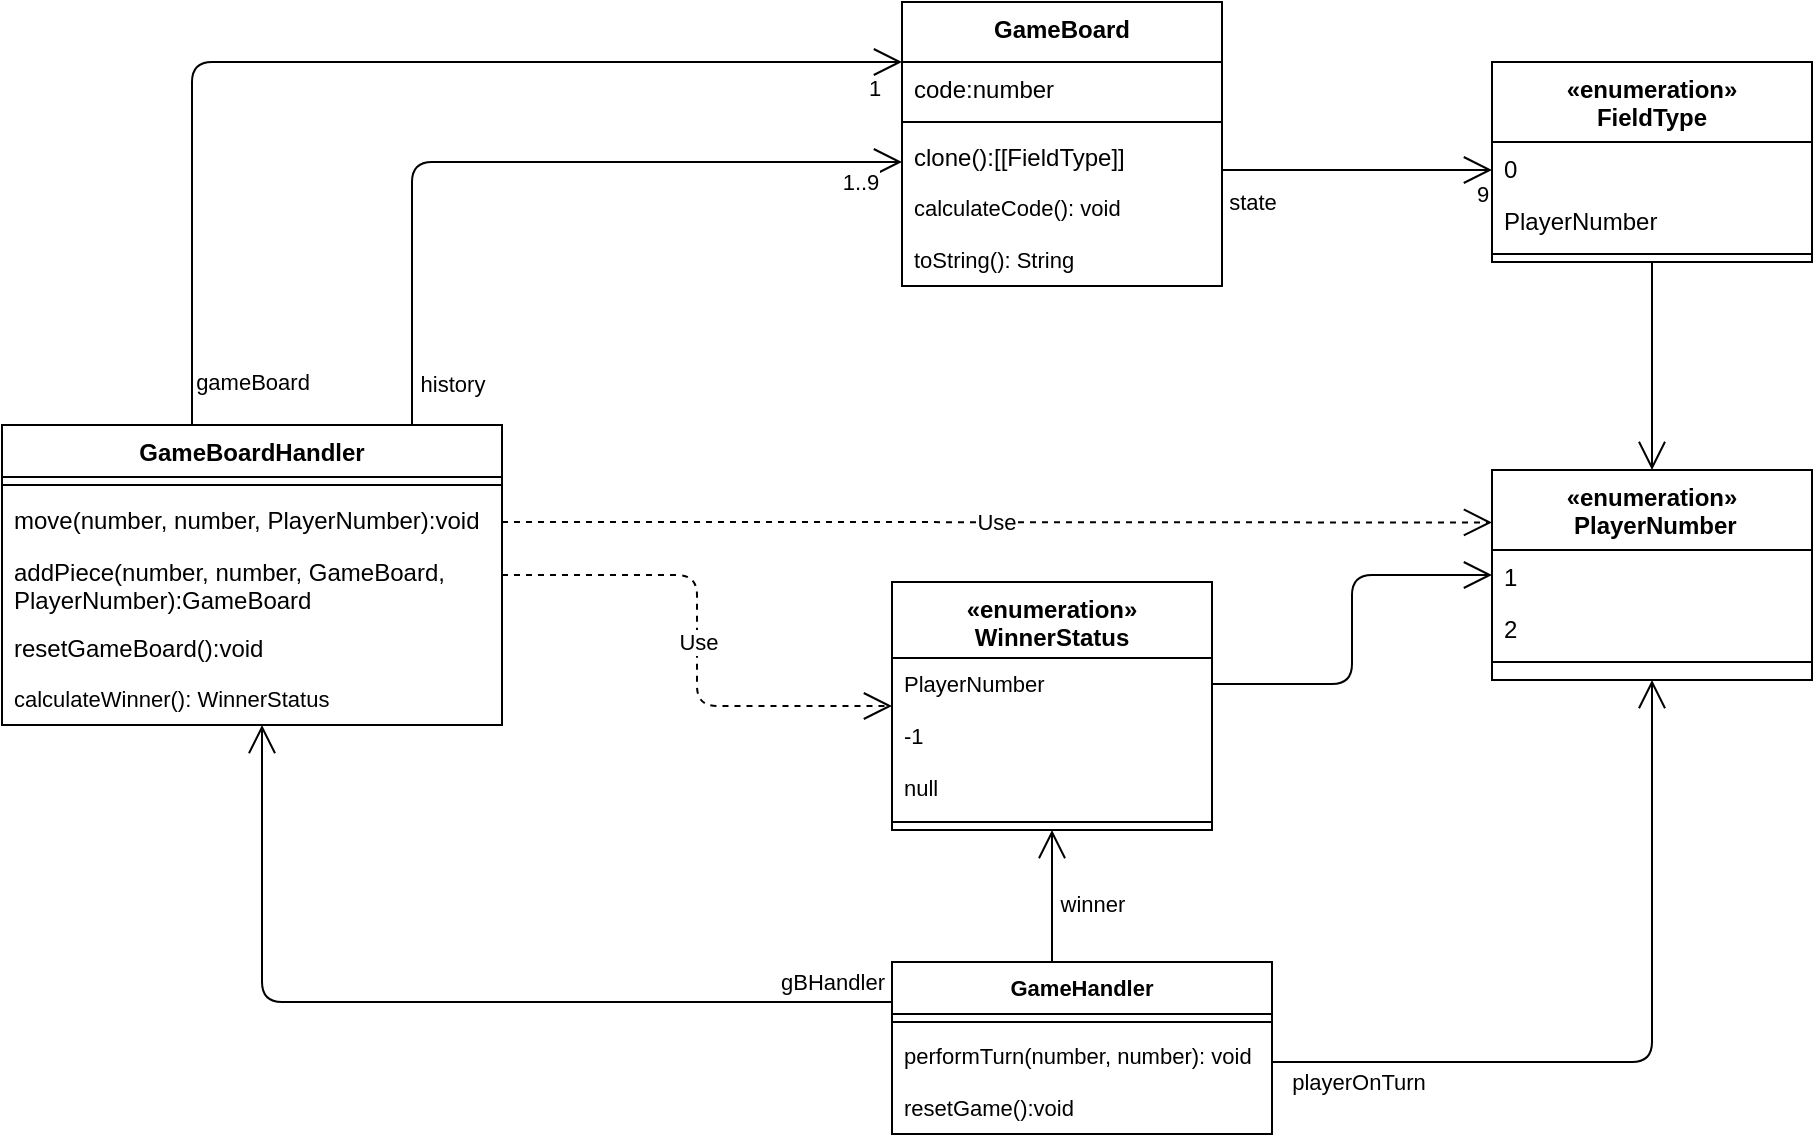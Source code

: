 <mxfile>
    <diagram id="C5RBs43oDa-KdzZeNtuy" name="Page-1">
        <mxGraphModel dx="1406" dy="779" grid="1" gridSize="10" guides="1" tooltips="1" connect="1" arrows="1" fold="1" page="1" pageScale="1" pageWidth="1000" pageHeight="1169" math="0" shadow="0">
            <root>
                <mxCell id="WIyWlLk6GJQsqaUBKTNV-0"/>
                <mxCell id="WIyWlLk6GJQsqaUBKTNV-1" parent="WIyWlLk6GJQsqaUBKTNV-0"/>
                <mxCell id="EAVS1l4svdh8p03qjxk4-39" value="GameBoard" style="swimlane;fontStyle=1;align=center;verticalAlign=top;childLayout=stackLayout;horizontal=1;startSize=30;horizontalStack=0;resizeParent=1;resizeLast=0;collapsible=1;marginBottom=0;rounded=0;shadow=0;strokeWidth=1;" parent="WIyWlLk6GJQsqaUBKTNV-1" vertex="1">
                    <mxGeometry x="485" y="110" width="160" height="142" as="geometry">
                        <mxRectangle x="120" y="360" width="160" height="26" as="alternateBounds"/>
                    </mxGeometry>
                </mxCell>
                <mxCell id="EAVS1l4svdh8p03qjxk4-41" value="code:number" style="text;align=left;verticalAlign=top;spacingLeft=4;spacingRight=4;overflow=hidden;rotatable=0;points=[[0,0.5],[1,0.5]];portConstraint=eastwest;rounded=0;shadow=0;html=0;" parent="EAVS1l4svdh8p03qjxk4-39" vertex="1">
                    <mxGeometry y="30" width="160" height="26" as="geometry"/>
                </mxCell>
                <mxCell id="EAVS1l4svdh8p03qjxk4-42" value="" style="line;html=1;strokeWidth=1;align=left;verticalAlign=middle;spacingTop=-1;spacingLeft=3;spacingRight=3;rotatable=0;labelPosition=right;points=[];portConstraint=eastwest;" parent="EAVS1l4svdh8p03qjxk4-39" vertex="1">
                    <mxGeometry y="56" width="160" height="8" as="geometry"/>
                </mxCell>
                <mxCell id="EAVS1l4svdh8p03qjxk4-43" value="clone():[[FieldType]]" style="text;align=left;verticalAlign=top;spacingLeft=4;spacingRight=4;overflow=hidden;rotatable=0;points=[[0,0.5],[1,0.5]];portConstraint=eastwest;fontStyle=0" parent="EAVS1l4svdh8p03qjxk4-39" vertex="1">
                    <mxGeometry y="64" width="160" height="26" as="geometry"/>
                </mxCell>
                <mxCell id="EAVS1l4svdh8p03qjxk4-44" value="calculateCode(): void" style="text;strokeColor=none;fillColor=none;align=left;verticalAlign=top;spacingLeft=4;spacingRight=4;overflow=hidden;rotatable=0;points=[[0,0.5],[1,0.5]];portConstraint=eastwest;fontFamily=Helvetica;fontSize=11;fontColor=default;" parent="EAVS1l4svdh8p03qjxk4-39" vertex="1">
                    <mxGeometry y="90" width="160" height="26" as="geometry"/>
                </mxCell>
                <mxCell id="EAVS1l4svdh8p03qjxk4-45" value="toString(): String" style="text;strokeColor=none;fillColor=none;align=left;verticalAlign=top;spacingLeft=4;spacingRight=4;overflow=hidden;rotatable=0;points=[[0,0.5],[1,0.5]];portConstraint=eastwest;fontFamily=Helvetica;fontSize=11;fontColor=default;" parent="EAVS1l4svdh8p03qjxk4-39" vertex="1">
                    <mxGeometry y="116" width="160" height="26" as="geometry"/>
                </mxCell>
                <mxCell id="EAVS1l4svdh8p03qjxk4-46" value="GameBoardHandler" style="swimlane;fontStyle=1;align=center;verticalAlign=top;childLayout=stackLayout;horizontal=1;startSize=26;horizontalStack=0;resizeParent=1;resizeLast=0;collapsible=1;marginBottom=0;rounded=0;shadow=0;strokeWidth=1;" parent="WIyWlLk6GJQsqaUBKTNV-1" vertex="1">
                    <mxGeometry x="35" y="321.5" width="250" height="150" as="geometry">
                        <mxRectangle x="120" y="360" width="160" height="26" as="alternateBounds"/>
                    </mxGeometry>
                </mxCell>
                <mxCell id="EAVS1l4svdh8p03qjxk4-49" value="" style="line;html=1;strokeWidth=1;align=left;verticalAlign=middle;spacingTop=-1;spacingLeft=3;spacingRight=3;rotatable=0;labelPosition=right;points=[];portConstraint=eastwest;" parent="EAVS1l4svdh8p03qjxk4-46" vertex="1">
                    <mxGeometry y="26" width="250" height="8" as="geometry"/>
                </mxCell>
                <mxCell id="EAVS1l4svdh8p03qjxk4-50" value="move(number, number, PlayerNumber):void" style="text;align=left;verticalAlign=top;spacingLeft=4;spacingRight=4;overflow=hidden;rotatable=0;points=[[0,0.5],[1,0.5]];portConstraint=eastwest;fontStyle=0" parent="EAVS1l4svdh8p03qjxk4-46" vertex="1">
                    <mxGeometry y="34" width="250" height="26" as="geometry"/>
                </mxCell>
                <mxCell id="EAVS1l4svdh8p03qjxk4-51" value="addPiece(number, number, GameBoard, &#10;PlayerNumber):GameBoard" style="text;strokeColor=none;fillColor=none;align=left;verticalAlign=top;spacingLeft=4;spacingRight=4;overflow=hidden;rotatable=0;points=[[0,0.5],[1,0.5]];portConstraint=eastwest;" parent="EAVS1l4svdh8p03qjxk4-46" vertex="1">
                    <mxGeometry y="60" width="250" height="38" as="geometry"/>
                </mxCell>
                <mxCell id="EAVS1l4svdh8p03qjxk4-52" value="resetGameBoard():void" style="text;strokeColor=none;fillColor=none;align=left;verticalAlign=top;spacingLeft=4;spacingRight=4;overflow=hidden;rotatable=0;points=[[0,0.5],[1,0.5]];portConstraint=eastwest;" parent="EAVS1l4svdh8p03qjxk4-46" vertex="1">
                    <mxGeometry y="98" width="250" height="26" as="geometry"/>
                </mxCell>
                <mxCell id="EAVS1l4svdh8p03qjxk4-53" value="calculateWinner(): WinnerStatus" style="text;strokeColor=none;fillColor=none;align=left;verticalAlign=top;spacingLeft=4;spacingRight=4;overflow=hidden;rotatable=0;points=[[0,0.5],[1,0.5]];portConstraint=eastwest;fontFamily=Helvetica;fontSize=11;fontColor=default;" parent="EAVS1l4svdh8p03qjxk4-46" vertex="1">
                    <mxGeometry y="124" width="250" height="26" as="geometry"/>
                </mxCell>
                <mxCell id="EAVS1l4svdh8p03qjxk4-54" value="«enumeration»&#10; PlayerNumber" style="swimlane;fontStyle=1;align=center;verticalAlign=top;childLayout=stackLayout;horizontal=1;startSize=40;horizontalStack=0;resizeParent=1;resizeLast=0;collapsible=1;marginBottom=0;rounded=0;shadow=0;strokeWidth=1;" parent="WIyWlLk6GJQsqaUBKTNV-1" vertex="1">
                    <mxGeometry x="780" y="344" width="160" height="105" as="geometry">
                        <mxRectangle x="120" y="360" width="160" height="26" as="alternateBounds"/>
                    </mxGeometry>
                </mxCell>
                <mxCell id="EAVS1l4svdh8p03qjxk4-55" value="1" style="text;align=left;verticalAlign=top;spacingLeft=4;spacingRight=4;overflow=hidden;rotatable=0;points=[[0,0.5],[1,0.5]];portConstraint=eastwest;" parent="EAVS1l4svdh8p03qjxk4-54" vertex="1">
                    <mxGeometry y="40" width="160" height="26" as="geometry"/>
                </mxCell>
                <mxCell id="EAVS1l4svdh8p03qjxk4-56" value="2" style="text;align=left;verticalAlign=top;spacingLeft=4;spacingRight=4;overflow=hidden;rotatable=0;points=[[0,0.5],[1,0.5]];portConstraint=eastwest;rounded=0;shadow=0;html=0;" parent="EAVS1l4svdh8p03qjxk4-54" vertex="1">
                    <mxGeometry y="66" width="160" height="26" as="geometry"/>
                </mxCell>
                <mxCell id="EAVS1l4svdh8p03qjxk4-57" value="" style="line;html=1;strokeWidth=1;align=left;verticalAlign=middle;spacingTop=-1;spacingLeft=3;spacingRight=3;rotatable=0;labelPosition=right;points=[];portConstraint=eastwest;" parent="EAVS1l4svdh8p03qjxk4-54" vertex="1">
                    <mxGeometry y="92" width="160" height="8" as="geometry"/>
                </mxCell>
                <mxCell id="EAVS1l4svdh8p03qjxk4-58" value="«enumeration»&#10;FieldType" style="swimlane;fontStyle=1;align=center;verticalAlign=top;childLayout=stackLayout;horizontal=1;startSize=40;horizontalStack=0;resizeParent=1;resizeParentMax=0;resizeLast=0;collapsible=1;marginBottom=0;" parent="WIyWlLk6GJQsqaUBKTNV-1" vertex="1">
                    <mxGeometry x="780" y="140" width="160" height="100" as="geometry"/>
                </mxCell>
                <mxCell id="EAVS1l4svdh8p03qjxk4-59" value="0" style="text;strokeColor=none;fillColor=none;align=left;verticalAlign=top;spacingLeft=4;spacingRight=4;overflow=hidden;rotatable=0;points=[[0,0.5],[1,0.5]];portConstraint=eastwest;" parent="EAVS1l4svdh8p03qjxk4-58" vertex="1">
                    <mxGeometry y="40" width="160" height="26" as="geometry"/>
                </mxCell>
                <mxCell id="EAVS1l4svdh8p03qjxk4-60" value="PlayerNumber" style="text;strokeColor=none;fillColor=none;align=left;verticalAlign=top;spacingLeft=4;spacingRight=4;overflow=hidden;rotatable=0;points=[[0,0.5],[1,0.5]];portConstraint=eastwest;" parent="EAVS1l4svdh8p03qjxk4-58" vertex="1">
                    <mxGeometry y="66" width="160" height="26" as="geometry"/>
                </mxCell>
                <mxCell id="EAVS1l4svdh8p03qjxk4-61" value="" style="line;strokeWidth=1;fillColor=none;align=left;verticalAlign=middle;spacingTop=-1;spacingLeft=3;spacingRight=3;rotatable=0;labelPosition=right;points=[];portConstraint=eastwest;strokeColor=inherit;" parent="EAVS1l4svdh8p03qjxk4-58" vertex="1">
                    <mxGeometry y="92" width="160" height="8" as="geometry"/>
                </mxCell>
                <mxCell id="EAVS1l4svdh8p03qjxk4-63" value="state" style="endArrow=open;endSize=12;html=1;edgeStyle=orthogonalEdgeStyle;" parent="WIyWlLk6GJQsqaUBKTNV-1" source="EAVS1l4svdh8p03qjxk4-39" target="EAVS1l4svdh8p03qjxk4-58" edge="1">
                    <mxGeometry x="-0.778" y="-16" width="160" relative="1" as="geometry">
                        <mxPoint x="345" y="470" as="sourcePoint"/>
                        <mxPoint x="505" y="470" as="targetPoint"/>
                        <Array as="points">
                            <mxPoint x="770" y="194"/>
                            <mxPoint x="770" y="194"/>
                        </Array>
                        <mxPoint as="offset"/>
                    </mxGeometry>
                </mxCell>
                <mxCell id="6" value="9" style="edgeLabel;html=1;align=center;verticalAlign=middle;resizable=0;points=[];" parent="EAVS1l4svdh8p03qjxk4-63" vertex="1" connectable="0">
                    <mxGeometry x="0.738" y="-3" relative="1" as="geometry">
                        <mxPoint x="12" y="9" as="offset"/>
                    </mxGeometry>
                </mxCell>
                <mxCell id="EAVS1l4svdh8p03qjxk4-64" value="" style="endArrow=open;endSize=12;html=1;edgeStyle=orthogonalEdgeStyle;" parent="WIyWlLk6GJQsqaUBKTNV-1" source="EAVS1l4svdh8p03qjxk4-58" target="EAVS1l4svdh8p03qjxk4-54" edge="1">
                    <mxGeometry width="160" relative="1" as="geometry">
                        <mxPoint x="345" y="470" as="sourcePoint"/>
                        <mxPoint x="505" y="470" as="targetPoint"/>
                    </mxGeometry>
                </mxCell>
                <mxCell id="EAVS1l4svdh8p03qjxk4-65" value="«enumeration»&#10;WinnerStatus" style="swimlane;fontStyle=1;align=center;verticalAlign=top;childLayout=stackLayout;horizontal=1;startSize=38;horizontalStack=0;resizeParent=1;resizeParentMax=0;resizeLast=0;collapsible=1;marginBottom=0;fontFamily=Helvetica;fontSize=12;fontColor=default;" parent="WIyWlLk6GJQsqaUBKTNV-1" vertex="1">
                    <mxGeometry x="480" y="400" width="160" height="124" as="geometry"/>
                </mxCell>
                <mxCell id="EAVS1l4svdh8p03qjxk4-66" value="PlayerNumber" style="text;strokeColor=none;fillColor=none;align=left;verticalAlign=top;spacingLeft=4;spacingRight=4;overflow=hidden;rotatable=0;points=[[0,0.5],[1,0.5]];portConstraint=eastwest;fontFamily=Helvetica;fontSize=11;fontColor=default;" parent="EAVS1l4svdh8p03qjxk4-65" vertex="1">
                    <mxGeometry y="38" width="160" height="26" as="geometry"/>
                </mxCell>
                <mxCell id="EAVS1l4svdh8p03qjxk4-67" value="-1" style="text;strokeColor=none;fillColor=none;align=left;verticalAlign=top;spacingLeft=4;spacingRight=4;overflow=hidden;rotatable=0;points=[[0,0.5],[1,0.5]];portConstraint=eastwest;fontFamily=Helvetica;fontSize=11;fontColor=default;" parent="EAVS1l4svdh8p03qjxk4-65" vertex="1">
                    <mxGeometry y="64" width="160" height="26" as="geometry"/>
                </mxCell>
                <mxCell id="EAVS1l4svdh8p03qjxk4-68" value="null" style="text;strokeColor=none;fillColor=none;align=left;verticalAlign=top;spacingLeft=4;spacingRight=4;overflow=hidden;rotatable=0;points=[[0,0.5],[1,0.5]];portConstraint=eastwest;fontFamily=Helvetica;fontSize=11;fontColor=default;" parent="EAVS1l4svdh8p03qjxk4-65" vertex="1">
                    <mxGeometry y="90" width="160" height="26" as="geometry"/>
                </mxCell>
                <mxCell id="EAVS1l4svdh8p03qjxk4-69" value="" style="line;strokeWidth=1;fillColor=none;align=left;verticalAlign=middle;spacingTop=-1;spacingLeft=3;spacingRight=3;rotatable=0;labelPosition=right;points=[];portConstraint=eastwest;strokeColor=inherit;fontFamily=Helvetica;fontSize=11;fontColor=default;" parent="EAVS1l4svdh8p03qjxk4-65" vertex="1">
                    <mxGeometry y="116" width="160" height="8" as="geometry"/>
                </mxCell>
                <mxCell id="EAVS1l4svdh8p03qjxk4-70" value="Use" style="endArrow=open;endSize=12;dashed=1;html=1;rounded=1;labelBackgroundColor=default;strokeColor=default;fontFamily=Helvetica;fontSize=11;fontColor=default;shape=connector;edgeStyle=elbowEdgeStyle;" parent="WIyWlLk6GJQsqaUBKTNV-1" source="EAVS1l4svdh8p03qjxk4-46" target="EAVS1l4svdh8p03qjxk4-65" edge="1">
                    <mxGeometry width="160" relative="1" as="geometry">
                        <mxPoint x="345" y="470" as="sourcePoint"/>
                        <mxPoint x="505" y="470" as="targetPoint"/>
                    </mxGeometry>
                </mxCell>
                <mxCell id="EAVS1l4svdh8p03qjxk4-71" value="" style="endArrow=open;endSize=12;html=1;rounded=1;labelBackgroundColor=default;strokeColor=default;fontFamily=Helvetica;fontSize=11;fontColor=default;shape=connector;edgeStyle=elbowEdgeStyle;" parent="WIyWlLk6GJQsqaUBKTNV-1" source="EAVS1l4svdh8p03qjxk4-66" target="EAVS1l4svdh8p03qjxk4-54" edge="1">
                    <mxGeometry width="160" relative="1" as="geometry">
                        <mxPoint x="345" y="470" as="sourcePoint"/>
                        <mxPoint x="505" y="470" as="targetPoint"/>
                    </mxGeometry>
                </mxCell>
                <mxCell id="EAVS1l4svdh8p03qjxk4-72" value="GameHandler" style="swimlane;fontStyle=1;align=center;verticalAlign=top;childLayout=stackLayout;horizontal=1;startSize=26;horizontalStack=0;resizeParent=1;resizeParentMax=0;resizeLast=0;collapsible=1;marginBottom=0;fontFamily=Helvetica;fontSize=11;fontColor=default;" parent="WIyWlLk6GJQsqaUBKTNV-1" vertex="1">
                    <mxGeometry x="480" y="590" width="190" height="86" as="geometry"/>
                </mxCell>
                <mxCell id="EAVS1l4svdh8p03qjxk4-76" value="" style="line;strokeWidth=1;fillColor=none;align=left;verticalAlign=middle;spacingTop=-1;spacingLeft=3;spacingRight=3;rotatable=0;labelPosition=right;points=[];portConstraint=eastwest;strokeColor=inherit;fontFamily=Helvetica;fontSize=11;fontColor=default;" parent="EAVS1l4svdh8p03qjxk4-72" vertex="1">
                    <mxGeometry y="26" width="190" height="8" as="geometry"/>
                </mxCell>
                <mxCell id="EAVS1l4svdh8p03qjxk4-77" value="performTurn(number, number): void" style="text;strokeColor=none;fillColor=none;align=left;verticalAlign=top;spacingLeft=4;spacingRight=4;overflow=hidden;rotatable=0;points=[[0,0.5],[1,0.5]];portConstraint=eastwest;fontFamily=Helvetica;fontSize=11;fontColor=default;" parent="EAVS1l4svdh8p03qjxk4-72" vertex="1">
                    <mxGeometry y="34" width="190" height="26" as="geometry"/>
                </mxCell>
                <mxCell id="EAVS1l4svdh8p03qjxk4-78" value="resetGame():void" style="text;strokeColor=none;fillColor=none;align=left;verticalAlign=top;spacingLeft=4;spacingRight=4;overflow=hidden;rotatable=0;points=[[0,0.5],[1,0.5]];portConstraint=eastwest;fontFamily=Helvetica;fontSize=11;fontColor=default;" parent="EAVS1l4svdh8p03qjxk4-72" vertex="1">
                    <mxGeometry y="60" width="190" height="26" as="geometry"/>
                </mxCell>
                <mxCell id="EAVS1l4svdh8p03qjxk4-79" value="gBHandler" style="endArrow=open;endSize=12;html=1;rounded=1;labelBackgroundColor=default;strokeColor=default;fontFamily=Helvetica;fontSize=11;fontColor=default;shape=connector;edgeStyle=elbowEdgeStyle;" parent="WIyWlLk6GJQsqaUBKTNV-1" source="EAVS1l4svdh8p03qjxk4-72" target="EAVS1l4svdh8p03qjxk4-46" edge="1">
                    <mxGeometry x="-0.868" y="-10" width="160" relative="1" as="geometry">
                        <mxPoint x="355" y="680" as="sourcePoint"/>
                        <mxPoint x="515" y="680" as="targetPoint"/>
                        <Array as="points">
                            <mxPoint x="165" y="610"/>
                            <mxPoint x="165" y="670"/>
                        </Array>
                        <mxPoint as="offset"/>
                    </mxGeometry>
                </mxCell>
                <mxCell id="EAVS1l4svdh8p03qjxk4-80" value="winner" style="endArrow=open;endSize=12;html=1;rounded=1;labelBackgroundColor=default;strokeColor=default;fontFamily=Helvetica;fontSize=11;fontColor=default;shape=connector;edgeStyle=elbowEdgeStyle;" parent="WIyWlLk6GJQsqaUBKTNV-1" source="EAVS1l4svdh8p03qjxk4-72" target="EAVS1l4svdh8p03qjxk4-65" edge="1">
                    <mxGeometry x="-0.091" y="-20" width="160" relative="1" as="geometry">
                        <mxPoint x="575" y="570" as="sourcePoint"/>
                        <mxPoint x="645" y="680" as="targetPoint"/>
                        <Array as="points">
                            <mxPoint x="560" y="560"/>
                            <mxPoint x="520" y="530"/>
                        </Array>
                        <mxPoint y="1" as="offset"/>
                    </mxGeometry>
                </mxCell>
                <mxCell id="0" value="" style="endArrow=open;endFill=1;endSize=12;html=1;edgeStyle=elbowEdgeStyle;" parent="WIyWlLk6GJQsqaUBKTNV-1" source="EAVS1l4svdh8p03qjxk4-46" target="EAVS1l4svdh8p03qjxk4-39" edge="1">
                    <mxGeometry width="160" relative="1" as="geometry">
                        <mxPoint x="340" y="340" as="sourcePoint"/>
                        <mxPoint x="500" y="340" as="targetPoint"/>
                        <Array as="points">
                            <mxPoint x="130" y="140"/>
                        </Array>
                    </mxGeometry>
                </mxCell>
                <mxCell id="1" value="1" style="edgeLabel;html=1;align=center;verticalAlign=middle;resizable=0;points=[];" parent="0" vertex="1" connectable="0">
                    <mxGeometry x="0.896" y="-1" relative="1" as="geometry">
                        <mxPoint x="14" y="12" as="offset"/>
                    </mxGeometry>
                </mxCell>
                <mxCell id="2" value="gameBoard" style="edgeLabel;html=1;align=center;verticalAlign=middle;resizable=0;points=[];" parent="0" vertex="1" connectable="0">
                    <mxGeometry x="-0.897" y="2" relative="1" as="geometry">
                        <mxPoint x="32" y="6" as="offset"/>
                    </mxGeometry>
                </mxCell>
                <mxCell id="3" value="" style="endArrow=open;endFill=1;endSize=12;html=1;edgeStyle=elbowEdgeStyle;" parent="WIyWlLk6GJQsqaUBKTNV-1" source="EAVS1l4svdh8p03qjxk4-46" target="EAVS1l4svdh8p03qjxk4-39" edge="1">
                    <mxGeometry width="160" relative="1" as="geometry">
                        <mxPoint x="220" y="340" as="sourcePoint"/>
                        <mxPoint x="380" y="340" as="targetPoint"/>
                        <Array as="points">
                            <mxPoint x="240" y="190"/>
                        </Array>
                    </mxGeometry>
                </mxCell>
                <mxCell id="4" value="history" style="edgeLabel;html=1;align=center;verticalAlign=middle;resizable=0;points=[];" parent="3" vertex="1" connectable="0">
                    <mxGeometry x="-0.854" y="2" relative="1" as="geometry">
                        <mxPoint x="22" y="7" as="offset"/>
                    </mxGeometry>
                </mxCell>
                <mxCell id="5" value="1..9" style="edgeLabel;html=1;align=center;verticalAlign=middle;resizable=0;points=[];" parent="3" vertex="1" connectable="0">
                    <mxGeometry x="0.883" y="1" relative="1" as="geometry">
                        <mxPoint x="1" y="11" as="offset"/>
                    </mxGeometry>
                </mxCell>
                <mxCell id="8" value="" style="endArrow=open;endFill=1;endSize=12;html=1;edgeStyle=elbowEdgeStyle;" parent="WIyWlLk6GJQsqaUBKTNV-1" source="EAVS1l4svdh8p03qjxk4-72" target="EAVS1l4svdh8p03qjxk4-54" edge="1">
                    <mxGeometry width="160" relative="1" as="geometry">
                        <mxPoint x="530" y="590" as="sourcePoint"/>
                        <mxPoint x="700" y="470" as="targetPoint"/>
                        <Array as="points">
                            <mxPoint x="860" y="640"/>
                            <mxPoint x="840" y="590"/>
                            <mxPoint x="840" y="672"/>
                        </Array>
                    </mxGeometry>
                </mxCell>
                <mxCell id="9" value="playerOnTurn" style="edgeLabel;html=1;align=center;verticalAlign=middle;resizable=0;points=[];" parent="8" vertex="1" connectable="0">
                    <mxGeometry x="-0.754" y="-1" relative="1" as="geometry">
                        <mxPoint x="-4" y="9" as="offset"/>
                    </mxGeometry>
                </mxCell>
                <mxCell id="10" value="Use" style="endArrow=open;endSize=12;dashed=1;html=1;rounded=1;labelBackgroundColor=default;strokeColor=default;fontFamily=Helvetica;fontSize=11;fontColor=default;shape=connector;edgeStyle=elbowEdgeStyle;entryX=0;entryY=0.25;entryDx=0;entryDy=0;" parent="WIyWlLk6GJQsqaUBKTNV-1" source="EAVS1l4svdh8p03qjxk4-50" target="EAVS1l4svdh8p03qjxk4-54" edge="1">
                    <mxGeometry width="160" relative="1" as="geometry">
                        <mxPoint x="340" y="290" as="sourcePoint"/>
                        <mxPoint x="540" y="290" as="targetPoint"/>
                        <Array as="points">
                            <mxPoint x="410" y="370"/>
                            <mxPoint x="680" y="390"/>
                        </Array>
                    </mxGeometry>
                </mxCell>
            </root>
        </mxGraphModel>
    </diagram>
</mxfile>